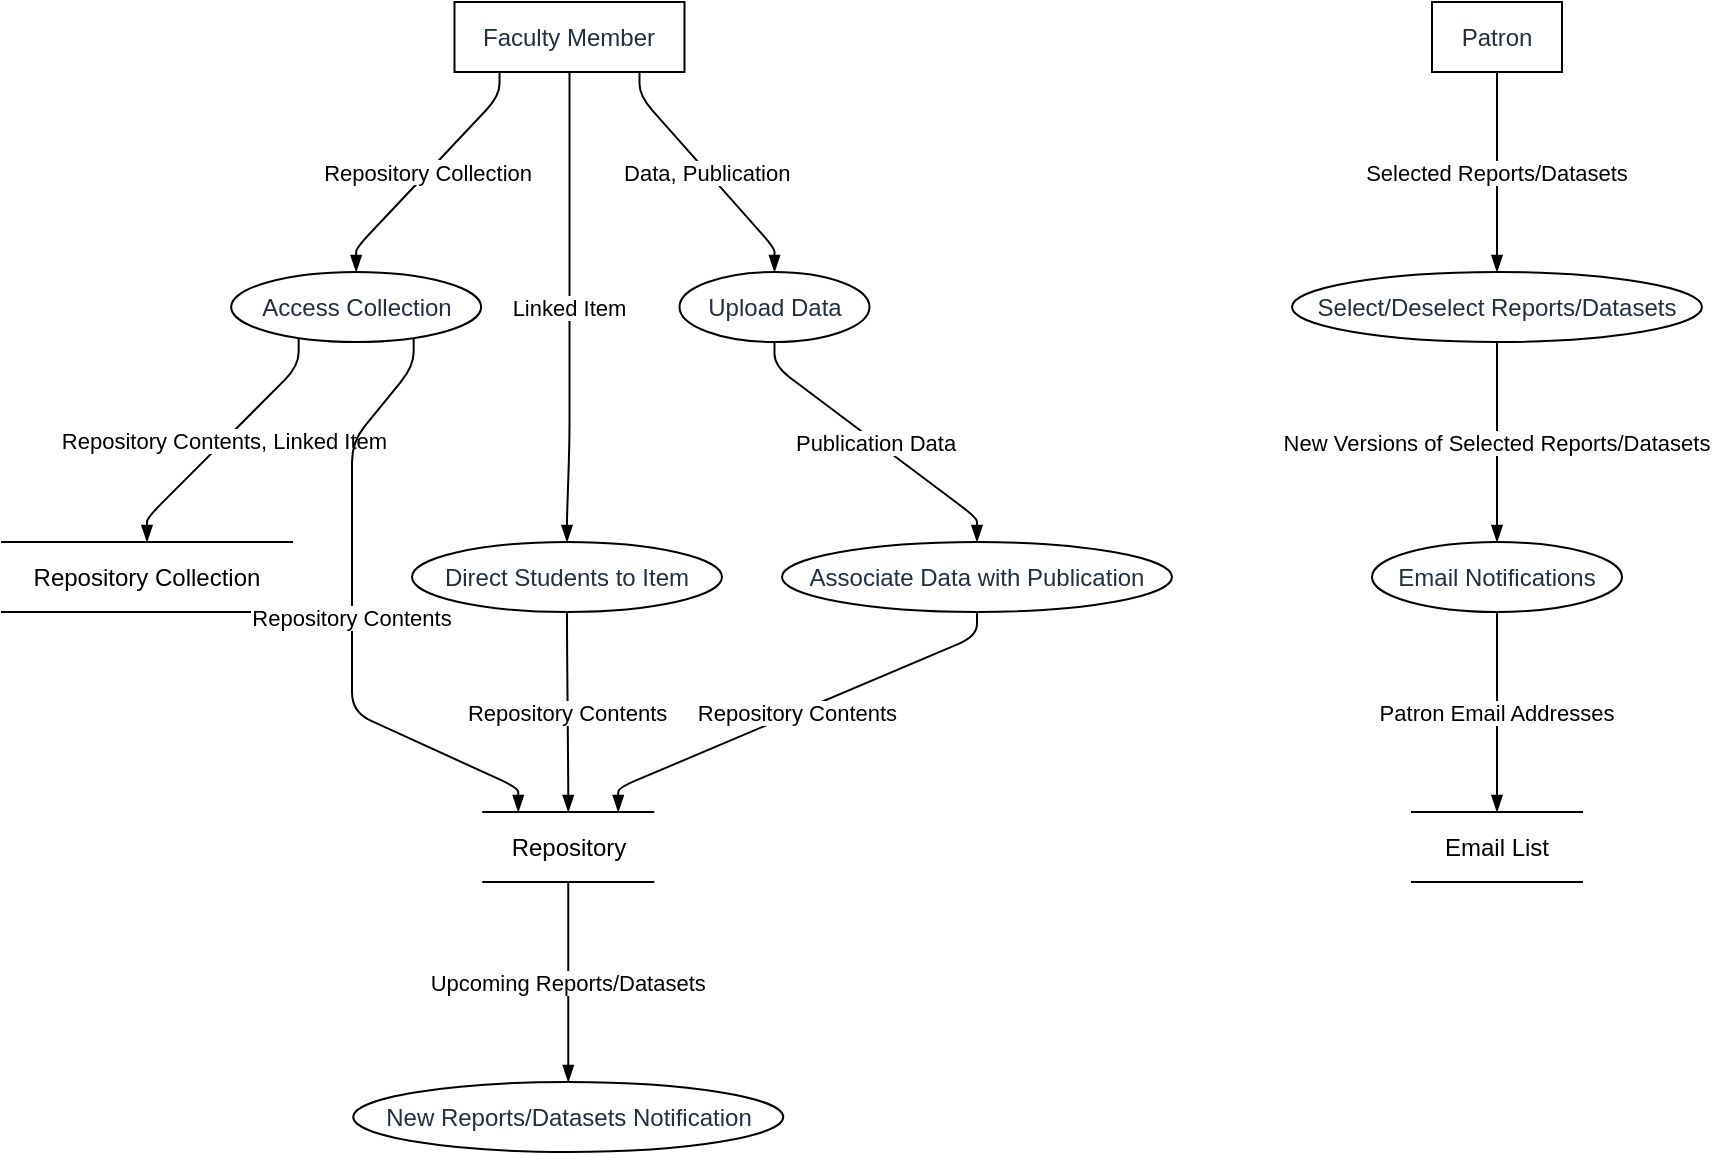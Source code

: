 <mxfile version="23.0.2" type="device">
  <diagram name="Page-1" id="tuZKQti5esdk4by3s7Jd">
    <mxGraphModel dx="794" dy="511" grid="1" gridSize="10" guides="1" tooltips="1" connect="1" arrows="1" fold="1" page="1" pageScale="1" pageWidth="827" pageHeight="1169" math="0" shadow="0">
      <root>
        <mxCell id="0" />
        <mxCell id="1" parent="0" />
        <UserObject label="Faculty Member" type="externalEntity" source="" flow="" placeholders="1" id="5zdDI34Wb6QTdJxTzabR-1">
          <mxCell style="shape=rectangle;whiteSpace=wrap;html=1;fillColor=#ffffff;strokeColor=#000000;align=center;verticalAlign=middle;fontColor=#232F3E;" vertex="1" parent="1">
            <mxGeometry x="226.25" width="115" height="35" as="geometry" />
          </mxCell>
        </UserObject>
        <UserObject label="Access Collection" type="process" source="1" flow="Repository Collection" placeholders="1" id="5zdDI34Wb6QTdJxTzabR-2">
          <mxCell style="shape=ellipse;perimeter=ellipsePerimeter;whiteSpace=wrap;html=1;fillColor=#ffffff;strokeColor=#000000;align=center;verticalAlign=middle;fontColor=#232F3E;" vertex="1" parent="1">
            <mxGeometry x="114.583" y="135" width="125" height="35" as="geometry" />
          </mxCell>
        </UserObject>
        <UserObject label="Repository Collection" type="dataStore" source="2" flow="Repository Contents, Linked Item" placeholders="1" id="5zdDI34Wb6QTdJxTzabR-3">
          <mxCell style="html=1;dashed=0;whiteSpace=wrap;shape=partialRectangle;right=0;left=0;" vertex="1" parent="1">
            <mxGeometry y="270" width="145" height="35" as="geometry" />
          </mxCell>
        </UserObject>
        <UserObject label="Direct Students to Item" type="process" source="1" flow="Linked Item" placeholders="1" id="5zdDI34Wb6QTdJxTzabR-4">
          <mxCell style="shape=ellipse;perimeter=ellipsePerimeter;whiteSpace=wrap;html=1;fillColor=#ffffff;strokeColor=#000000;align=center;verticalAlign=middle;fontColor=#232F3E;" vertex="1" parent="1">
            <mxGeometry x="205" y="270" width="155" height="35" as="geometry" />
          </mxCell>
        </UserObject>
        <UserObject label="Upload Data" type="process" source="1" flow="Data, Publication" placeholders="1" id="5zdDI34Wb6QTdJxTzabR-5">
          <mxCell style="shape=ellipse;perimeter=ellipsePerimeter;whiteSpace=wrap;html=1;fillColor=#ffffff;strokeColor=#000000;align=center;verticalAlign=middle;fontColor=#232F3E;" vertex="1" parent="1">
            <mxGeometry x="338.75" y="135" width="95" height="35" as="geometry" />
          </mxCell>
        </UserObject>
        <UserObject label="Associate Data with Publication" type="process" source="5" flow="Publication Data" placeholders="1" id="5zdDI34Wb6QTdJxTzabR-6">
          <mxCell style="shape=ellipse;perimeter=ellipsePerimeter;whiteSpace=wrap;html=1;fillColor=#ffffff;strokeColor=#000000;align=center;verticalAlign=middle;fontColor=#232F3E;" vertex="1" parent="1">
            <mxGeometry x="390" y="270" width="195" height="35" as="geometry" />
          </mxCell>
        </UserObject>
        <UserObject label="Repository" type="dataStore" source="2,4,6" flow="Repository Contents" placeholders="1" id="5zdDI34Wb6QTdJxTzabR-7">
          <mxCell style="html=1;dashed=0;whiteSpace=wrap;shape=partialRectangle;right=0;left=0;" vertex="1" parent="1">
            <mxGeometry x="240.625" y="405" width="85" height="35" as="geometry" />
          </mxCell>
        </UserObject>
        <UserObject label="New Reports/Datasets Notification" type="process" source="7" flow="Upcoming Reports/Datasets" placeholders="1" id="5zdDI34Wb6QTdJxTzabR-8">
          <mxCell style="shape=ellipse;perimeter=ellipsePerimeter;whiteSpace=wrap;html=1;fillColor=#ffffff;strokeColor=#000000;align=center;verticalAlign=middle;fontColor=#232F3E;" vertex="1" parent="1">
            <mxGeometry x="175.625" y="540" width="215" height="35" as="geometry" />
          </mxCell>
        </UserObject>
        <UserObject label="Patron" type="externalEntity" source="" flow="" placeholders="1" id="5zdDI34Wb6QTdJxTzabR-9">
          <mxCell style="shape=rectangle;whiteSpace=wrap;html=1;fillColor=#ffffff;strokeColor=#000000;align=center;verticalAlign=middle;fontColor=#232F3E;" vertex="1" parent="1">
            <mxGeometry x="715" width="65" height="35" as="geometry" />
          </mxCell>
        </UserObject>
        <UserObject label="Select/Deselect Reports/Datasets" type="process" source="9" flow="Selected Reports/Datasets" placeholders="1" id="5zdDI34Wb6QTdJxTzabR-10">
          <mxCell style="shape=ellipse;perimeter=ellipsePerimeter;whiteSpace=wrap;html=1;fillColor=#ffffff;strokeColor=#000000;align=center;verticalAlign=middle;fontColor=#232F3E;" vertex="1" parent="1">
            <mxGeometry x="645" y="135" width="205" height="35" as="geometry" />
          </mxCell>
        </UserObject>
        <UserObject label="Email Notifications" type="process" source="10" flow="New Versions of Selected Reports/Datasets" placeholders="1" id="5zdDI34Wb6QTdJxTzabR-11">
          <mxCell style="shape=ellipse;perimeter=ellipsePerimeter;whiteSpace=wrap;html=1;fillColor=#ffffff;strokeColor=#000000;align=center;verticalAlign=middle;fontColor=#232F3E;" vertex="1" parent="1">
            <mxGeometry x="685" y="270" width="125" height="35" as="geometry" />
          </mxCell>
        </UserObject>
        <UserObject label="Email List" type="dataStore" source="11" flow="Patron Email Addresses" placeholders="1" id="5zdDI34Wb6QTdJxTzabR-12">
          <mxCell style="html=1;dashed=0;whiteSpace=wrap;shape=partialRectangle;right=0;left=0;" vertex="1" parent="1">
            <mxGeometry x="705" y="405" width="85" height="35" as="geometry" />
          </mxCell>
        </UserObject>
        <mxCell id="5zdDI34Wb6QTdJxTzabR-13" value="Repository Collection" style="endArrow=blockThin;endFill=1;fontSize=11;orthogonal=1;noEdgeStyle=1;" edge="1" parent="1" source="5zdDI34Wb6QTdJxTzabR-1" target="5zdDI34Wb6QTdJxTzabR-2">
          <mxGeometry relative="1" as="geometry">
            <Array as="points">
              <mxPoint x="248.75" y="47" />
              <mxPoint x="177.083" y="123" />
            </Array>
          </mxGeometry>
        </mxCell>
        <mxCell id="5zdDI34Wb6QTdJxTzabR-14" value="Repository Contents, Linked Item" style="endArrow=blockThin;endFill=1;fontSize=11;orthogonal=1;noEdgeStyle=1;" edge="1" parent="1" source="5zdDI34Wb6QTdJxTzabR-2" target="5zdDI34Wb6QTdJxTzabR-3">
          <mxGeometry relative="1" as="geometry">
            <Array as="points">
              <mxPoint x="148.333" y="182" />
              <mxPoint x="72.5" y="258" />
            </Array>
          </mxGeometry>
        </mxCell>
        <mxCell id="5zdDI34Wb6QTdJxTzabR-15" value="Linked Item" style="endArrow=blockThin;endFill=1;fontSize=11;orthogonal=1;noEdgeStyle=1;" edge="1" parent="1" source="5zdDI34Wb6QTdJxTzabR-1" target="5zdDI34Wb6QTdJxTzabR-4">
          <mxGeometry relative="1" as="geometry">
            <Array as="points">
              <mxPoint x="283.75" y="49" />
              <mxPoint x="283.75" y="85" />
              <mxPoint x="283.75" y="220" />
              <mxPoint x="282.5" y="258" />
            </Array>
          </mxGeometry>
        </mxCell>
        <mxCell id="5zdDI34Wb6QTdJxTzabR-16" value="Data, Publication" style="endArrow=blockThin;endFill=1;fontSize=11;orthogonal=1;noEdgeStyle=1;" edge="1" parent="1" source="5zdDI34Wb6QTdJxTzabR-1" target="5zdDI34Wb6QTdJxTzabR-5">
          <mxGeometry relative="1" as="geometry">
            <Array as="points">
              <mxPoint x="318.75" y="47" />
              <mxPoint x="386.25" y="123" />
            </Array>
          </mxGeometry>
        </mxCell>
        <mxCell id="5zdDI34Wb6QTdJxTzabR-17" value="Publication Data" style="endArrow=blockThin;endFill=1;fontSize=11;orthogonal=1;noEdgeStyle=1;" edge="1" parent="1" source="5zdDI34Wb6QTdJxTzabR-5" target="5zdDI34Wb6QTdJxTzabR-6">
          <mxGeometry relative="1" as="geometry">
            <Array as="points">
              <mxPoint x="386.25" y="182" />
              <mxPoint x="487.5" y="258" />
            </Array>
          </mxGeometry>
        </mxCell>
        <mxCell id="5zdDI34Wb6QTdJxTzabR-18" value="Repository Contents" style="endArrow=blockThin;endFill=1;fontSize=11;orthogonal=1;noEdgeStyle=1;" edge="1" parent="1" source="5zdDI34Wb6QTdJxTzabR-2" target="5zdDI34Wb6QTdJxTzabR-7">
          <mxGeometry relative="1" as="geometry">
            <Array as="points">
              <mxPoint x="205.833" y="182" />
              <mxPoint x="175" y="220" />
              <mxPoint x="175" y="355" />
              <mxPoint x="258.125" y="393" />
            </Array>
          </mxGeometry>
        </mxCell>
        <mxCell id="5zdDI34Wb6QTdJxTzabR-19" value="Repository Contents" style="endArrow=blockThin;endFill=1;fontSize=11;orthogonal=1;noEdgeStyle=1;" edge="1" parent="1" source="5zdDI34Wb6QTdJxTzabR-4" target="5zdDI34Wb6QTdJxTzabR-7">
          <mxGeometry relative="1" as="geometry">
            <Array as="points">
              <mxPoint x="282.5" y="317" />
              <mxPoint x="283.125" y="391" />
            </Array>
          </mxGeometry>
        </mxCell>
        <mxCell id="5zdDI34Wb6QTdJxTzabR-20" value="Repository Contents" style="endArrow=blockThin;endFill=1;fontSize=11;orthogonal=1;noEdgeStyle=1;" edge="1" parent="1" source="5zdDI34Wb6QTdJxTzabR-6" target="5zdDI34Wb6QTdJxTzabR-7">
          <mxGeometry relative="1" as="geometry">
            <Array as="points">
              <mxPoint x="487.5" y="317" />
              <mxPoint x="308.125" y="393" />
            </Array>
          </mxGeometry>
        </mxCell>
        <mxCell id="5zdDI34Wb6QTdJxTzabR-21" value="Upcoming Reports/Datasets" style="endArrow=blockThin;endFill=1;fontSize=11;orthogonal=1;noEdgeStyle=1;" edge="1" parent="1" source="5zdDI34Wb6QTdJxTzabR-7" target="5zdDI34Wb6QTdJxTzabR-8">
          <mxGeometry relative="1" as="geometry">
            <Array as="points">
              <mxPoint x="283.125" y="452" />
              <mxPoint x="283.125" y="528" />
            </Array>
          </mxGeometry>
        </mxCell>
        <mxCell id="5zdDI34Wb6QTdJxTzabR-22" value="Selected Reports/Datasets" style="endArrow=blockThin;endFill=1;fontSize=11;orthogonal=1;noEdgeStyle=1;" edge="1" parent="1" source="5zdDI34Wb6QTdJxTzabR-9" target="5zdDI34Wb6QTdJxTzabR-10">
          <mxGeometry relative="1" as="geometry">
            <Array as="points">
              <mxPoint x="747.5" y="47" />
              <mxPoint x="747.5" y="123" />
            </Array>
          </mxGeometry>
        </mxCell>
        <mxCell id="5zdDI34Wb6QTdJxTzabR-23" value="New Versions of Selected Reports/Datasets" style="endArrow=blockThin;endFill=1;fontSize=11;orthogonal=1;noEdgeStyle=1;" edge="1" parent="1" source="5zdDI34Wb6QTdJxTzabR-10" target="5zdDI34Wb6QTdJxTzabR-11">
          <mxGeometry relative="1" as="geometry">
            <Array as="points">
              <mxPoint x="747.5" y="182" />
              <mxPoint x="747.5" y="258" />
            </Array>
          </mxGeometry>
        </mxCell>
        <mxCell id="5zdDI34Wb6QTdJxTzabR-24" value="Patron Email Addresses" style="endArrow=blockThin;endFill=1;fontSize=11;orthogonal=1;noEdgeStyle=1;" edge="1" parent="1" source="5zdDI34Wb6QTdJxTzabR-11" target="5zdDI34Wb6QTdJxTzabR-12">
          <mxGeometry relative="1" as="geometry">
            <Array as="points">
              <mxPoint x="747.5" y="317" />
              <mxPoint x="747.5" y="393" />
            </Array>
          </mxGeometry>
        </mxCell>
      </root>
    </mxGraphModel>
  </diagram>
</mxfile>
